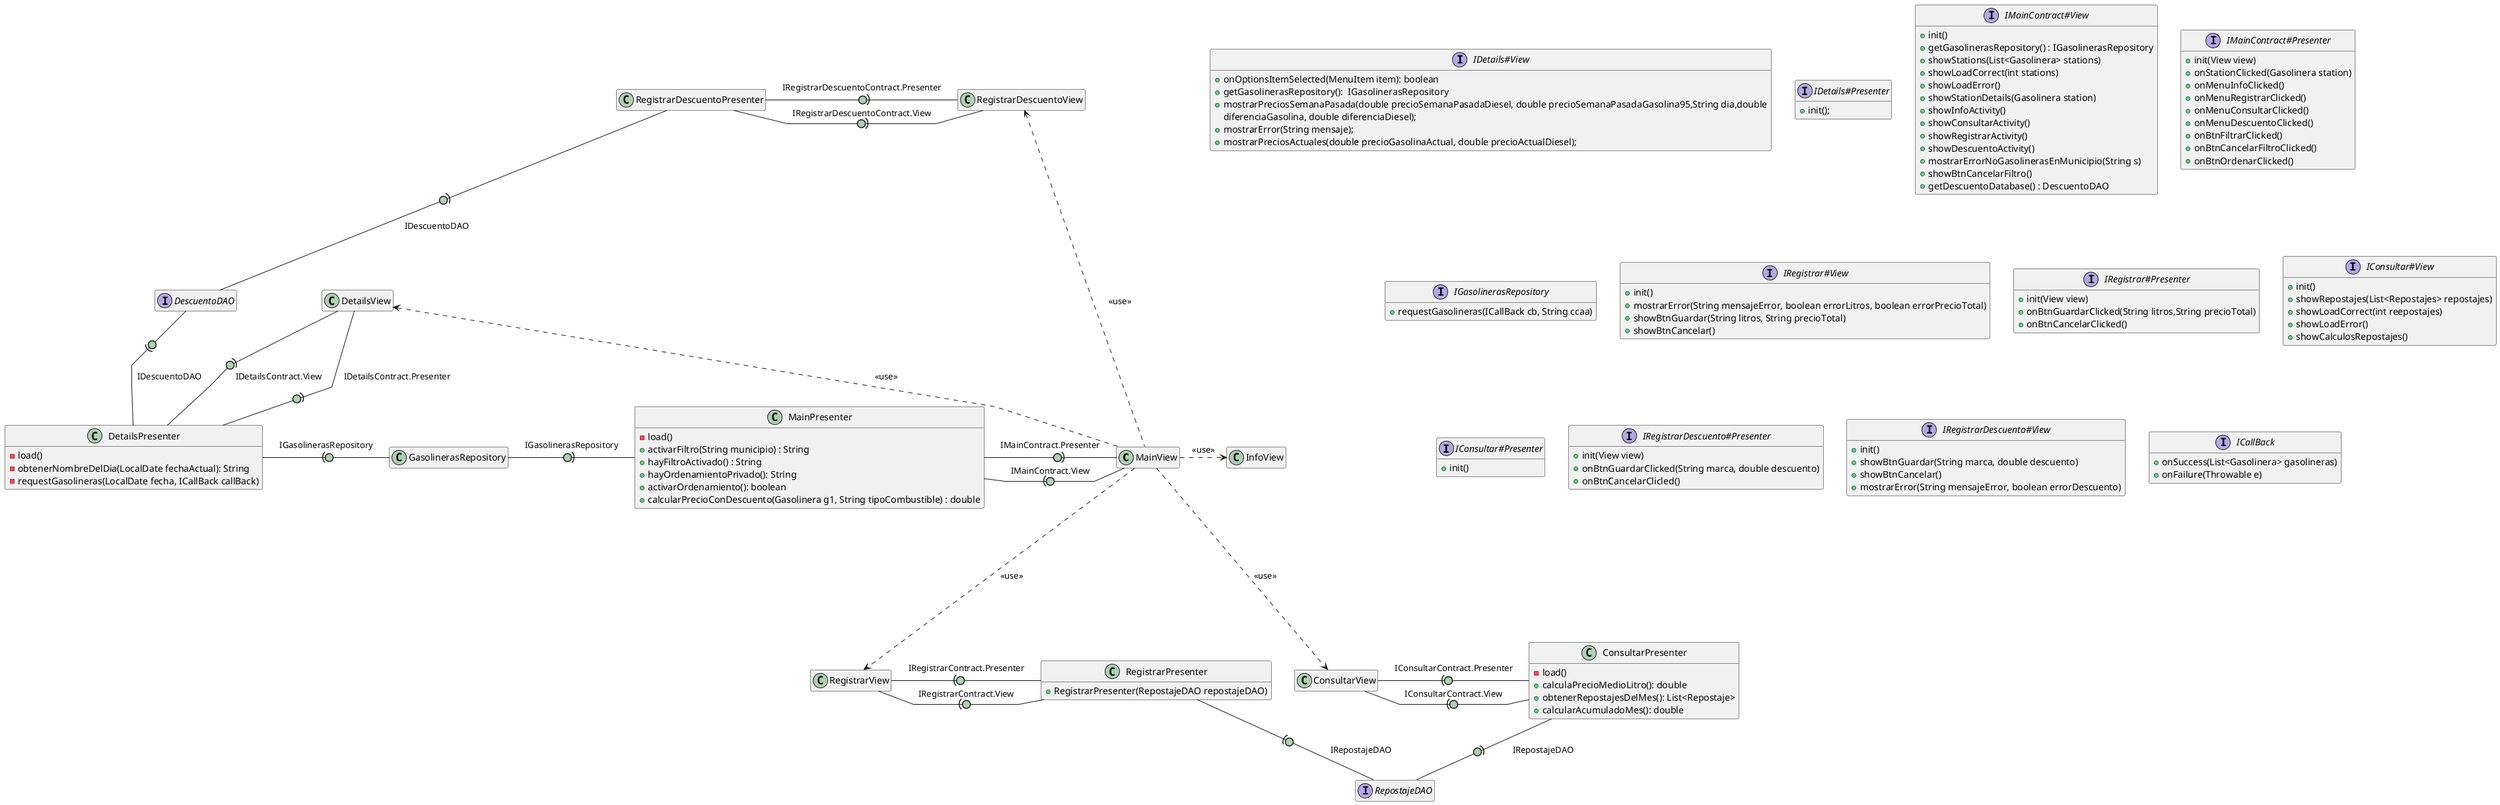 @startuml
hide empty members
skinparam linetype polyline
skinparam arrowLollipopColor #ADD1B2

MainView -left(0- MainPresenter : IMainContract.Presenter
MainView -left0)- MainPresenter : IMainContract.View
MainView -right..-> InfoView : <<use>>
MainView -down..-> ConsultarView : <<use>>
MainView -down..->RegistrarView : <<use>>
MainView -left..->RegistrarDescuentoView : <<use>>
MainView -left..> DetailsView : <<use>>
MainPresenter -left(0- GasolinerasRepository : IGasolinerasRepository
RegistrarPresenter -down(0- RepostajeDAO : IRepostajeDAO
ConsultarPresenter -down(0- RepostajeDAO : IRepostajeDAO
RegistrarDescuentoPresenter -down(0- DescuentoDAO : IDescuentoDAO
RegistrarView -right(0- RegistrarPresenter : IRegistrarContract.Presenter
RegistrarView -right(0- RegistrarPresenter : IRegistrarContract.View
ConsultarView -right(0- ConsultarPresenter : IConsultarContract.Presenter
ConsultarView -right(0- ConsultarPresenter : IConsultarContract.View
RegistrarDescuentoView -left(0- RegistrarDescuentoPresenter : IRegistrarDescuentoContract.View
RegistrarDescuentoView -left(0- RegistrarDescuentoPresenter : IRegistrarDescuentoContract.Presenter
DetailsView -down(0- DetailsPresenter : IDetailsContract.Presenter
DetailsView -down(0- DetailsPresenter : IDetailsContract.View
DetailsPresenter -up(0- DescuentoDAO : IDescuentoDAO
DetailsPresenter -right(0- GasolinerasRepository : IGasolinerasRepository

class MainPresenter {
    - load()
    + activarFiltro(String municipio) : String
    + hayFiltroActivado() : String 
    + hayOrdenamientoPrivado(): String
    + activarOrdenamiento(): boolean
    + calcularPrecioConDescuento(Gasolinera g1, String tipoCombustible) : double
}

class RegistrarPresenter {
    + RegistrarPresenter(RepostajeDAO repostajeDAO)

}
class ConsultarPresenter {
    - load()
    + calculaPrecioMedioLitro(): double
    + obtenerRepostajesDelMes(): List<Repostaje>
    + calcularAcumuladoMes(): double
}

class RegistrarDescuentoPresenter {
    
}

class DetailsPresenter {
   - load()
   - obtenerNombreDelDia(LocalDate fechaActual): String
   - requestGasolineras(LocalDate fecha, ICallBack callBack)
}


interface IDetails#View {
    + onOptionsItemSelected(MenuItem item): boolean
    + getGasolinerasRepository():  IGasolinerasRepository
    + mostrarPreciosSemanaPasada(double precioSemanaPasadaDiesel, double precioSemanaPasadaGasolina95,String dia,double 
      diferenciaGasolina, double diferenciaDiesel);
    + mostrarError(String mensaje);
    + mostrarPreciosActuales(double precioGasolinaActual, double precioActualDiesel);
}


interface IDetails#Presenter {
    + init();
}


interface IMainContract#View {
    + init()
    + getGasolinerasRepository() : IGasolinerasRepository
    + showStations(List<Gasolinera> stations)
    + showLoadCorrect(int stations)
    + showLoadError()
    + showStationDetails(Gasolinera station)
    + showInfoActivity()
    + showConsultarActivity()
    + showRegistrarActivity()
    + showDescuentoActivity()
    + mostrarErrorNoGasolinerasEnMunicipio(String s)
    + showBtnCancelarFiltro()
    + getDescuentoDatabase() : DescuentoDAO

}

interface IMainContract#Presenter {
    + init(View view)
    + onStationClicked(Gasolinera station)
    + onMenuInfoClicked()
    + onMenuRegistrarClicked()
    + onMenuConsultarClicked()
    + onMenuDescuentoClicked()
    + onBtnFiltrarClicked()
    + onBtnCancelarFiltroClicked()
    + onBtnOrdenarClicked()
}

interface IGasolinerasRepository {
    + requestGasolineras(ICallBack cb, String ccaa)
}


interface IRegistrar#View {
    + init()
    + mostrarError(String mensajeError, boolean errorLitros, boolean errorPrecioTotal)
    +showBtnGuardar(String litros, String precioTotal)
    +showBtnCancelar()
}

interface IRegistrar#Presenter {
    + init(View view)
    + onBtnGuardarClicked(String litros,String precioTotal)
    + onBtnCancelarClicked()
}

interface IConsultar#View {
    + init()
    + showRepostajes(List<Repostajes> repostajes)
    + showLoadCorrect(int reepostajes)
    + showLoadError()
    + showCalculosRepostajes()
    
}

interface IConsultar#Presenter {
    + init()
}

interface IRegistrarDescuento#Presenter {
    + init(View view)
    + onBtnGuardarClicked(String marca, double descuento)
    + onBtnCancelarClicled()
}

interface IRegistrarDescuento#View {
    + init()
    + showBtnGuardar(String marca, double descuento)
    + showBtnCancelar()
    + mostrarError(String mensajeError, boolean errorDescuento)
}



interface ICallBack {
    + onSuccess(List<Gasolinera> gasolineras)
    + onFailure(Throwable e)
}

interface RepostajeDAO {
}

interface DescuentoDAO {
}
@enduml